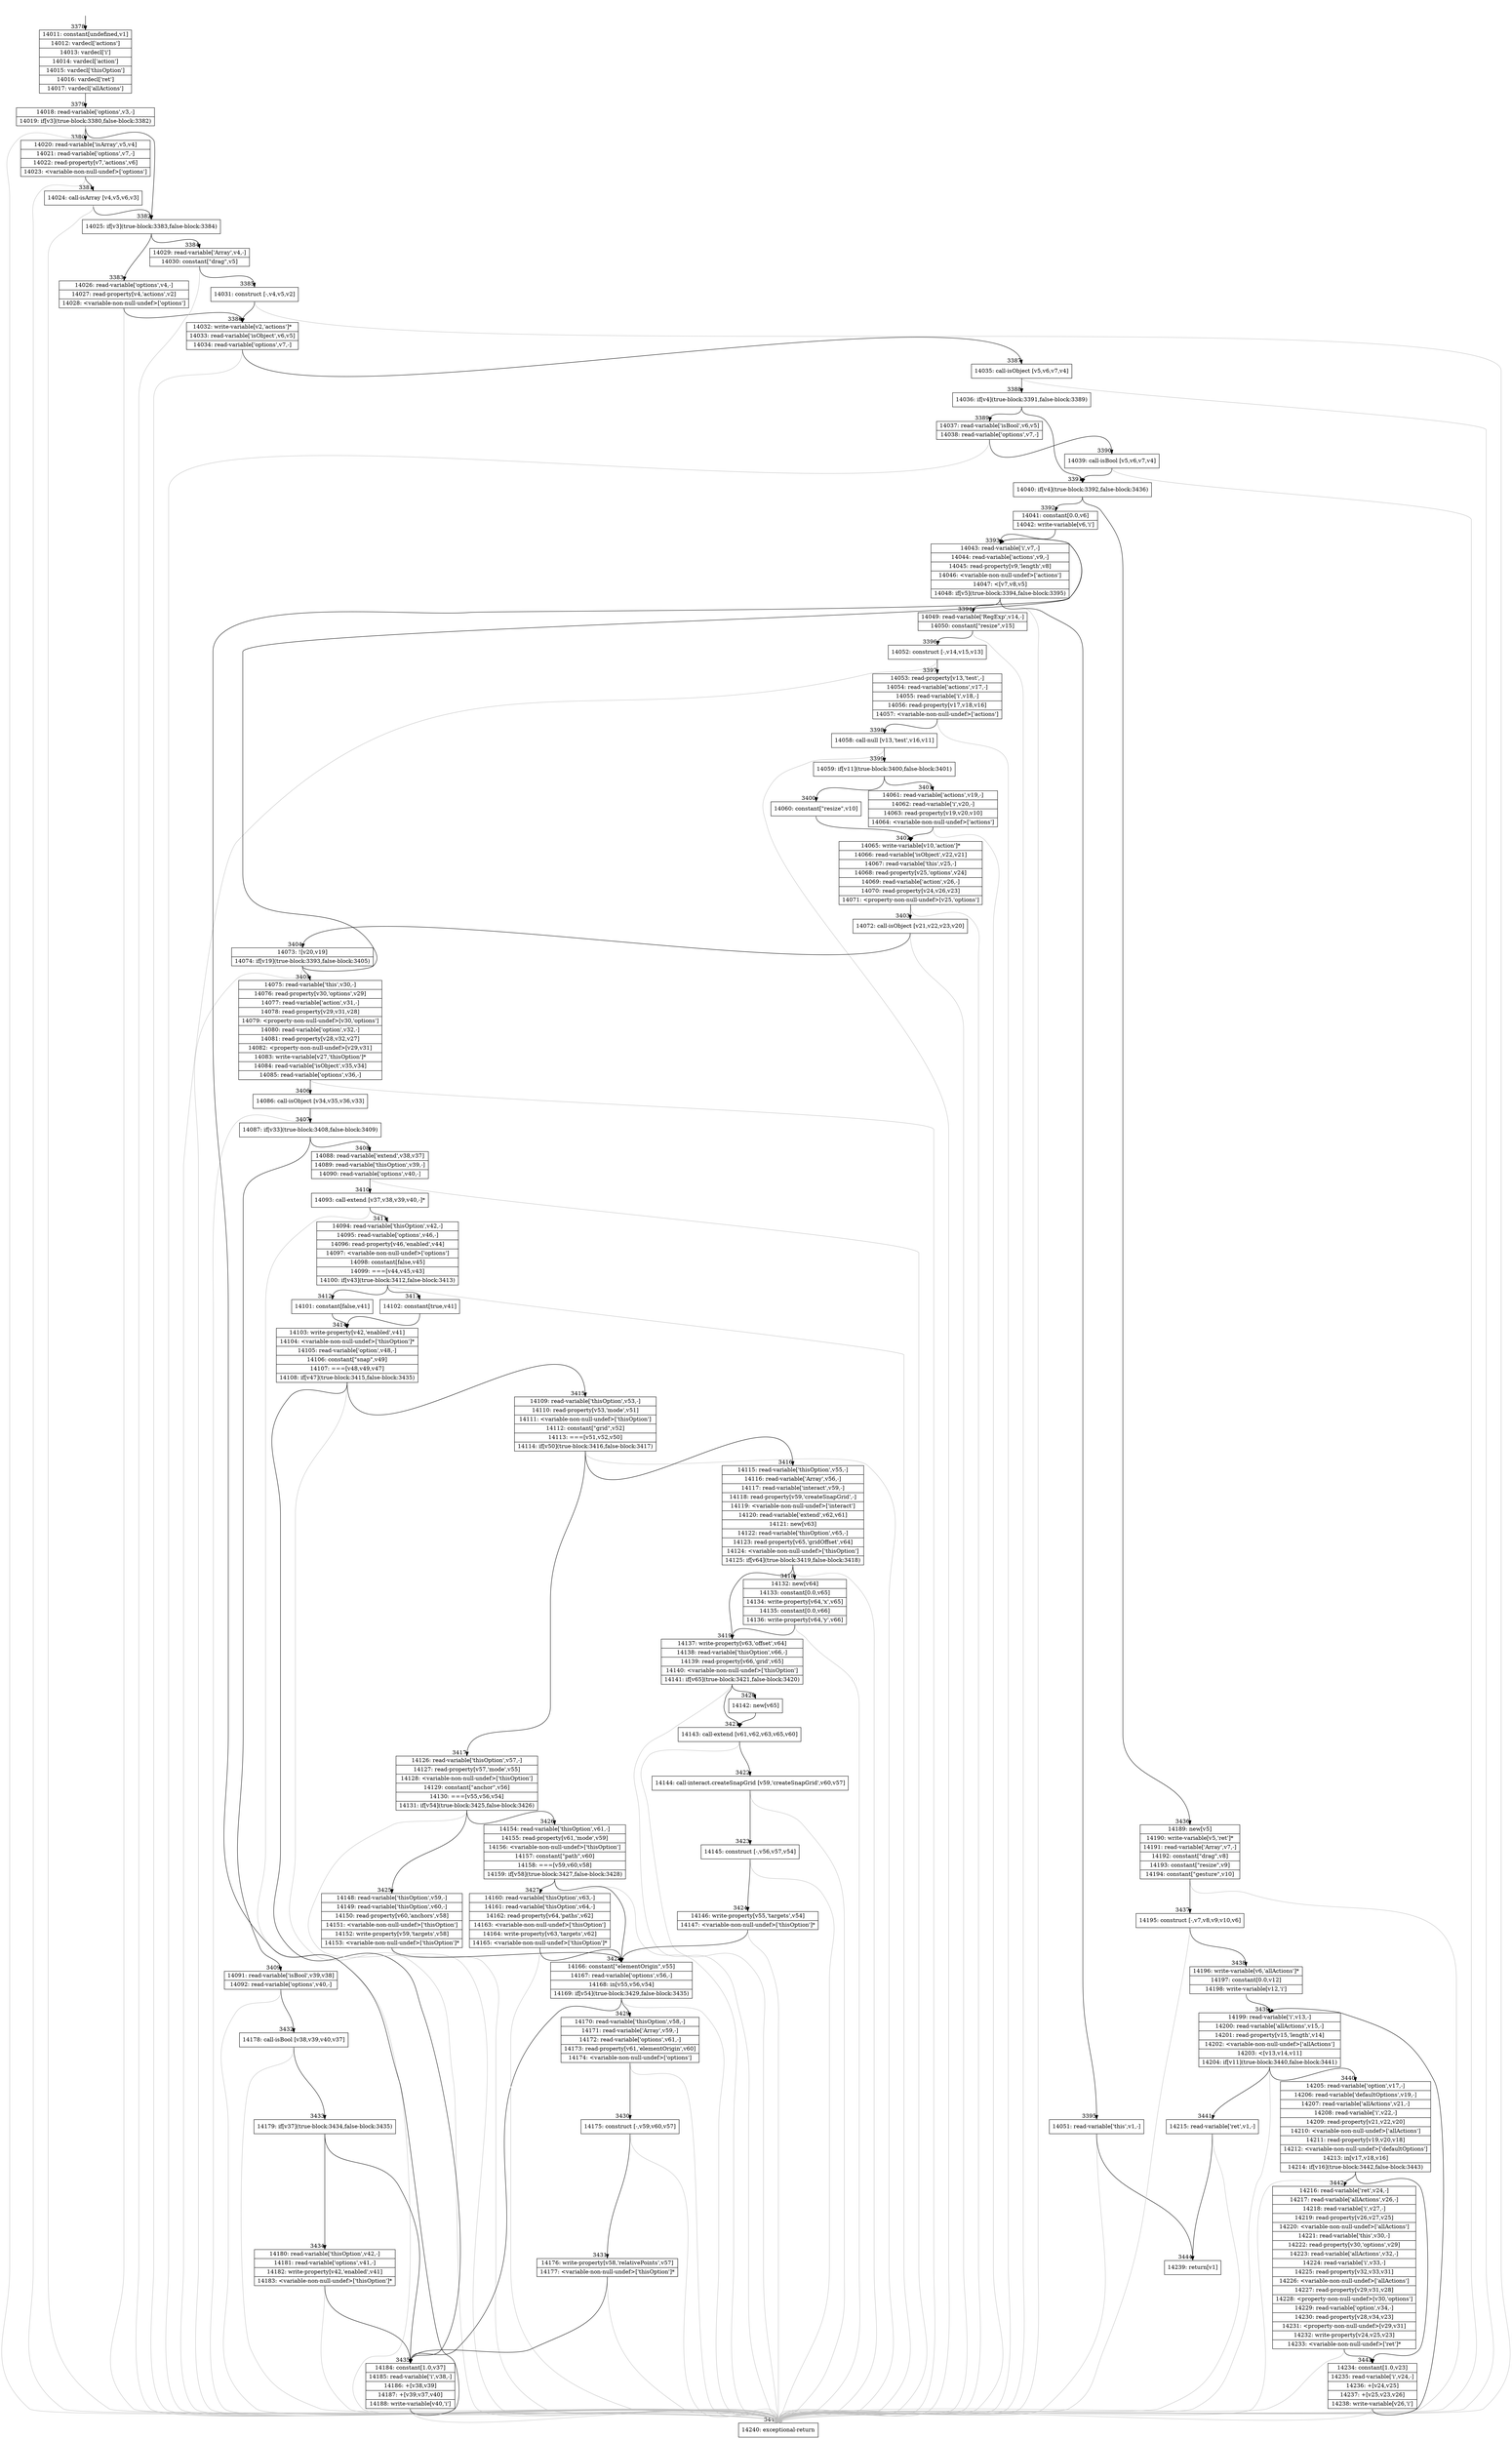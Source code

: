 digraph {
rankdir="TD"
BB_entry142[shape=none,label=""];
BB_entry142 -> BB3378 [tailport=s, headport=n, headlabel="    3378"]
BB3378 [shape=record label="{14011: constant[undefined,v1]|14012: vardecl['actions']|14013: vardecl['i']|14014: vardecl['action']|14015: vardecl['thisOption']|14016: vardecl['ret']|14017: vardecl['allActions']}" ] 
BB3378 -> BB3379 [tailport=s, headport=n, headlabel="      3379"]
BB3379 [shape=record label="{14018: read-variable['options',v3,-]|14019: if[v3](true-block:3380,false-block:3382)}" ] 
BB3379 -> BB3382 [tailport=s, headport=n, headlabel="      3382"]
BB3379 -> BB3380 [tailport=s, headport=n, headlabel="      3380"]
BB3379 -> BB3445 [tailport=s, headport=n, color=gray, headlabel="      3445"]
BB3380 [shape=record label="{14020: read-variable['isArray',v5,v4]|14021: read-variable['options',v7,-]|14022: read-property[v7,'actions',v6]|14023: \<variable-non-null-undef\>['options']}" ] 
BB3380 -> BB3381 [tailport=s, headport=n, headlabel="      3381"]
BB3380 -> BB3445 [tailport=s, headport=n, color=gray]
BB3381 [shape=record label="{14024: call-isArray [v4,v5,v6,v3]}" ] 
BB3381 -> BB3382 [tailport=s, headport=n]
BB3381 -> BB3445 [tailport=s, headport=n, color=gray]
BB3382 [shape=record label="{14025: if[v3](true-block:3383,false-block:3384)}" ] 
BB3382 -> BB3383 [tailport=s, headport=n, headlabel="      3383"]
BB3382 -> BB3384 [tailport=s, headport=n, headlabel="      3384"]
BB3383 [shape=record label="{14026: read-variable['options',v4,-]|14027: read-property[v4,'actions',v2]|14028: \<variable-non-null-undef\>['options']}" ] 
BB3383 -> BB3386 [tailport=s, headport=n, headlabel="      3386"]
BB3383 -> BB3445 [tailport=s, headport=n, color=gray]
BB3384 [shape=record label="{14029: read-variable['Array',v4,-]|14030: constant[\"drag\",v5]}" ] 
BB3384 -> BB3385 [tailport=s, headport=n, headlabel="      3385"]
BB3384 -> BB3445 [tailport=s, headport=n, color=gray]
BB3385 [shape=record label="{14031: construct [-,v4,v5,v2]}" ] 
BB3385 -> BB3386 [tailport=s, headport=n]
BB3385 -> BB3445 [tailport=s, headport=n, color=gray]
BB3386 [shape=record label="{14032: write-variable[v2,'actions']*|14033: read-variable['isObject',v6,v5]|14034: read-variable['options',v7,-]}" ] 
BB3386 -> BB3387 [tailport=s, headport=n, headlabel="      3387"]
BB3386 -> BB3445 [tailport=s, headport=n, color=gray]
BB3387 [shape=record label="{14035: call-isObject [v5,v6,v7,v4]}" ] 
BB3387 -> BB3388 [tailport=s, headport=n, headlabel="      3388"]
BB3387 -> BB3445 [tailport=s, headport=n, color=gray]
BB3388 [shape=record label="{14036: if[v4](true-block:3391,false-block:3389)}" ] 
BB3388 -> BB3391 [tailport=s, headport=n, headlabel="      3391"]
BB3388 -> BB3389 [tailport=s, headport=n, headlabel="      3389"]
BB3389 [shape=record label="{14037: read-variable['isBool',v6,v5]|14038: read-variable['options',v7,-]}" ] 
BB3389 -> BB3390 [tailport=s, headport=n, headlabel="      3390"]
BB3389 -> BB3445 [tailport=s, headport=n, color=gray]
BB3390 [shape=record label="{14039: call-isBool [v5,v6,v7,v4]}" ] 
BB3390 -> BB3391 [tailport=s, headport=n]
BB3390 -> BB3445 [tailport=s, headport=n, color=gray]
BB3391 [shape=record label="{14040: if[v4](true-block:3392,false-block:3436)}" ] 
BB3391 -> BB3392 [tailport=s, headport=n, headlabel="      3392"]
BB3391 -> BB3436 [tailport=s, headport=n, headlabel="      3436"]
BB3392 [shape=record label="{14041: constant[0.0,v6]|14042: write-variable[v6,'i']}" ] 
BB3392 -> BB3393 [tailport=s, headport=n, headlabel="      3393"]
BB3393 [shape=record label="{14043: read-variable['i',v7,-]|14044: read-variable['actions',v9,-]|14045: read-property[v9,'length',v8]|14046: \<variable-non-null-undef\>['actions']|14047: \<[v7,v8,v5]|14048: if[v5](true-block:3394,false-block:3395)}" ] 
BB3393 -> BB3394 [tailport=s, headport=n, headlabel="      3394"]
BB3393 -> BB3395 [tailport=s, headport=n, headlabel="      3395"]
BB3393 -> BB3445 [tailport=s, headport=n, color=gray]
BB3394 [shape=record label="{14049: read-variable['RegExp',v14,-]|14050: constant[\"resize\",v15]}" ] 
BB3394 -> BB3396 [tailport=s, headport=n, headlabel="      3396"]
BB3394 -> BB3445 [tailport=s, headport=n, color=gray]
BB3395 [shape=record label="{14051: read-variable['this',v1,-]}" ] 
BB3395 -> BB3444 [tailport=s, headport=n, headlabel="      3444"]
BB3395 -> BB3445 [tailport=s, headport=n, color=gray]
BB3396 [shape=record label="{14052: construct [-,v14,v15,v13]}" ] 
BB3396 -> BB3397 [tailport=s, headport=n, headlabel="      3397"]
BB3396 -> BB3445 [tailport=s, headport=n, color=gray]
BB3397 [shape=record label="{14053: read-property[v13,'test',-]|14054: read-variable['actions',v17,-]|14055: read-variable['i',v18,-]|14056: read-property[v17,v18,v16]|14057: \<variable-non-null-undef\>['actions']}" ] 
BB3397 -> BB3398 [tailport=s, headport=n, headlabel="      3398"]
BB3397 -> BB3445 [tailport=s, headport=n, color=gray]
BB3398 [shape=record label="{14058: call-null [v13,'test',v16,v11]}" ] 
BB3398 -> BB3399 [tailport=s, headport=n, headlabel="      3399"]
BB3398 -> BB3445 [tailport=s, headport=n, color=gray]
BB3399 [shape=record label="{14059: if[v11](true-block:3400,false-block:3401)}" ] 
BB3399 -> BB3400 [tailport=s, headport=n, headlabel="      3400"]
BB3399 -> BB3401 [tailport=s, headport=n, headlabel="      3401"]
BB3400 [shape=record label="{14060: constant[\"resize\",v10]}" ] 
BB3400 -> BB3402 [tailport=s, headport=n, headlabel="      3402"]
BB3401 [shape=record label="{14061: read-variable['actions',v19,-]|14062: read-variable['i',v20,-]|14063: read-property[v19,v20,v10]|14064: \<variable-non-null-undef\>['actions']}" ] 
BB3401 -> BB3402 [tailport=s, headport=n]
BB3401 -> BB3445 [tailport=s, headport=n, color=gray]
BB3402 [shape=record label="{14065: write-variable[v10,'action']*|14066: read-variable['isObject',v22,v21]|14067: read-variable['this',v25,-]|14068: read-property[v25,'options',v24]|14069: read-variable['action',v26,-]|14070: read-property[v24,v26,v23]|14071: \<property-non-null-undef\>[v25,'options']}" ] 
BB3402 -> BB3403 [tailport=s, headport=n, headlabel="      3403"]
BB3402 -> BB3445 [tailport=s, headport=n, color=gray]
BB3403 [shape=record label="{14072: call-isObject [v21,v22,v23,v20]}" ] 
BB3403 -> BB3404 [tailport=s, headport=n, headlabel="      3404"]
BB3403 -> BB3445 [tailport=s, headport=n, color=gray]
BB3404 [shape=record label="{14073: ![v20,v19]|14074: if[v19](true-block:3393,false-block:3405)}" ] 
BB3404 -> BB3393 [tailport=s, headport=n]
BB3404 -> BB3405 [tailport=s, headport=n, headlabel="      3405"]
BB3404 -> BB3445 [tailport=s, headport=n, color=gray]
BB3405 [shape=record label="{14075: read-variable['this',v30,-]|14076: read-property[v30,'options',v29]|14077: read-variable['action',v31,-]|14078: read-property[v29,v31,v28]|14079: \<property-non-null-undef\>[v30,'options']|14080: read-variable['option',v32,-]|14081: read-property[v28,v32,v27]|14082: \<property-non-null-undef\>[v29,v31]|14083: write-variable[v27,'thisOption']*|14084: read-variable['isObject',v35,v34]|14085: read-variable['options',v36,-]}" ] 
BB3405 -> BB3406 [tailport=s, headport=n, headlabel="      3406"]
BB3405 -> BB3445 [tailport=s, headport=n, color=gray]
BB3406 [shape=record label="{14086: call-isObject [v34,v35,v36,v33]}" ] 
BB3406 -> BB3407 [tailport=s, headport=n, headlabel="      3407"]
BB3406 -> BB3445 [tailport=s, headport=n, color=gray]
BB3407 [shape=record label="{14087: if[v33](true-block:3408,false-block:3409)}" ] 
BB3407 -> BB3408 [tailport=s, headport=n, headlabel="      3408"]
BB3407 -> BB3409 [tailport=s, headport=n, headlabel="      3409"]
BB3408 [shape=record label="{14088: read-variable['extend',v38,v37]|14089: read-variable['thisOption',v39,-]|14090: read-variable['options',v40,-]}" ] 
BB3408 -> BB3410 [tailport=s, headport=n, headlabel="      3410"]
BB3408 -> BB3445 [tailport=s, headport=n, color=gray]
BB3409 [shape=record label="{14091: read-variable['isBool',v39,v38]|14092: read-variable['options',v40,-]}" ] 
BB3409 -> BB3432 [tailport=s, headport=n, headlabel="      3432"]
BB3409 -> BB3445 [tailport=s, headport=n, color=gray]
BB3410 [shape=record label="{14093: call-extend [v37,v38,v39,v40,-]*}" ] 
BB3410 -> BB3411 [tailport=s, headport=n, headlabel="      3411"]
BB3410 -> BB3445 [tailport=s, headport=n, color=gray]
BB3411 [shape=record label="{14094: read-variable['thisOption',v42,-]|14095: read-variable['options',v46,-]|14096: read-property[v46,'enabled',v44]|14097: \<variable-non-null-undef\>['options']|14098: constant[false,v45]|14099: ===[v44,v45,v43]|14100: if[v43](true-block:3412,false-block:3413)}" ] 
BB3411 -> BB3412 [tailport=s, headport=n, headlabel="      3412"]
BB3411 -> BB3413 [tailport=s, headport=n, headlabel="      3413"]
BB3411 -> BB3445 [tailport=s, headport=n, color=gray]
BB3412 [shape=record label="{14101: constant[false,v41]}" ] 
BB3412 -> BB3414 [tailport=s, headport=n, headlabel="      3414"]
BB3413 [shape=record label="{14102: constant[true,v41]}" ] 
BB3413 -> BB3414 [tailport=s, headport=n]
BB3414 [shape=record label="{14103: write-property[v42,'enabled',v41]|14104: \<variable-non-null-undef\>['thisOption']*|14105: read-variable['option',v48,-]|14106: constant[\"snap\",v49]|14107: ===[v48,v49,v47]|14108: if[v47](true-block:3415,false-block:3435)}" ] 
BB3414 -> BB3415 [tailport=s, headport=n, headlabel="      3415"]
BB3414 -> BB3435 [tailport=s, headport=n, headlabel="      3435"]
BB3414 -> BB3445 [tailport=s, headport=n, color=gray]
BB3415 [shape=record label="{14109: read-variable['thisOption',v53,-]|14110: read-property[v53,'mode',v51]|14111: \<variable-non-null-undef\>['thisOption']|14112: constant[\"grid\",v52]|14113: ===[v51,v52,v50]|14114: if[v50](true-block:3416,false-block:3417)}" ] 
BB3415 -> BB3416 [tailport=s, headport=n, headlabel="      3416"]
BB3415 -> BB3417 [tailport=s, headport=n, headlabel="      3417"]
BB3415 -> BB3445 [tailport=s, headport=n, color=gray]
BB3416 [shape=record label="{14115: read-variable['thisOption',v55,-]|14116: read-variable['Array',v56,-]|14117: read-variable['interact',v59,-]|14118: read-property[v59,'createSnapGrid',-]|14119: \<variable-non-null-undef\>['interact']|14120: read-variable['extend',v62,v61]|14121: new[v63]|14122: read-variable['thisOption',v65,-]|14123: read-property[v65,'gridOffset',v64]|14124: \<variable-non-null-undef\>['thisOption']|14125: if[v64](true-block:3419,false-block:3418)}" ] 
BB3416 -> BB3419 [tailport=s, headport=n, headlabel="      3419"]
BB3416 -> BB3418 [tailport=s, headport=n, headlabel="      3418"]
BB3416 -> BB3445 [tailport=s, headport=n, color=gray]
BB3417 [shape=record label="{14126: read-variable['thisOption',v57,-]|14127: read-property[v57,'mode',v55]|14128: \<variable-non-null-undef\>['thisOption']|14129: constant[\"anchor\",v56]|14130: ===[v55,v56,v54]|14131: if[v54](true-block:3425,false-block:3426)}" ] 
BB3417 -> BB3425 [tailport=s, headport=n, headlabel="      3425"]
BB3417 -> BB3426 [tailport=s, headport=n, headlabel="      3426"]
BB3417 -> BB3445 [tailport=s, headport=n, color=gray]
BB3418 [shape=record label="{14132: new[v64]|14133: constant[0.0,v65]|14134: write-property[v64,'x',v65]|14135: constant[0.0,v66]|14136: write-property[v64,'y',v66]}" ] 
BB3418 -> BB3419 [tailport=s, headport=n]
BB3418 -> BB3445 [tailport=s, headport=n, color=gray]
BB3419 [shape=record label="{14137: write-property[v63,'offset',v64]|14138: read-variable['thisOption',v66,-]|14139: read-property[v66,'grid',v65]|14140: \<variable-non-null-undef\>['thisOption']|14141: if[v65](true-block:3421,false-block:3420)}" ] 
BB3419 -> BB3421 [tailport=s, headport=n, headlabel="      3421"]
BB3419 -> BB3420 [tailport=s, headport=n, headlabel="      3420"]
BB3419 -> BB3445 [tailport=s, headport=n, color=gray]
BB3420 [shape=record label="{14142: new[v65]}" ] 
BB3420 -> BB3421 [tailport=s, headport=n]
BB3421 [shape=record label="{14143: call-extend [v61,v62,v63,v65,v60]}" ] 
BB3421 -> BB3422 [tailport=s, headport=n, headlabel="      3422"]
BB3421 -> BB3445 [tailport=s, headport=n, color=gray]
BB3422 [shape=record label="{14144: call-interact.createSnapGrid [v59,'createSnapGrid',v60,v57]}" ] 
BB3422 -> BB3423 [tailport=s, headport=n, headlabel="      3423"]
BB3422 -> BB3445 [tailport=s, headport=n, color=gray]
BB3423 [shape=record label="{14145: construct [-,v56,v57,v54]}" ] 
BB3423 -> BB3424 [tailport=s, headport=n, headlabel="      3424"]
BB3423 -> BB3445 [tailport=s, headport=n, color=gray]
BB3424 [shape=record label="{14146: write-property[v55,'targets',v54]|14147: \<variable-non-null-undef\>['thisOption']*}" ] 
BB3424 -> BB3428 [tailport=s, headport=n, headlabel="      3428"]
BB3424 -> BB3445 [tailport=s, headport=n, color=gray]
BB3425 [shape=record label="{14148: read-variable['thisOption',v59,-]|14149: read-variable['thisOption',v60,-]|14150: read-property[v60,'anchors',v58]|14151: \<variable-non-null-undef\>['thisOption']|14152: write-property[v59,'targets',v58]|14153: \<variable-non-null-undef\>['thisOption']*}" ] 
BB3425 -> BB3428 [tailport=s, headport=n]
BB3425 -> BB3445 [tailport=s, headport=n, color=gray]
BB3426 [shape=record label="{14154: read-variable['thisOption',v61,-]|14155: read-property[v61,'mode',v59]|14156: \<variable-non-null-undef\>['thisOption']|14157: constant[\"path\",v60]|14158: ===[v59,v60,v58]|14159: if[v58](true-block:3427,false-block:3428)}" ] 
BB3426 -> BB3427 [tailport=s, headport=n, headlabel="      3427"]
BB3426 -> BB3428 [tailport=s, headport=n]
BB3426 -> BB3445 [tailport=s, headport=n, color=gray]
BB3427 [shape=record label="{14160: read-variable['thisOption',v63,-]|14161: read-variable['thisOption',v64,-]|14162: read-property[v64,'paths',v62]|14163: \<variable-non-null-undef\>['thisOption']|14164: write-property[v63,'targets',v62]|14165: \<variable-non-null-undef\>['thisOption']*}" ] 
BB3427 -> BB3428 [tailport=s, headport=n]
BB3427 -> BB3445 [tailport=s, headport=n, color=gray]
BB3428 [shape=record label="{14166: constant[\"elementOrigin\",v55]|14167: read-variable['options',v56,-]|14168: in[v55,v56,v54]|14169: if[v54](true-block:3429,false-block:3435)}" ] 
BB3428 -> BB3429 [tailport=s, headport=n, headlabel="      3429"]
BB3428 -> BB3435 [tailport=s, headport=n]
BB3428 -> BB3445 [tailport=s, headport=n, color=gray]
BB3429 [shape=record label="{14170: read-variable['thisOption',v58,-]|14171: read-variable['Array',v59,-]|14172: read-variable['options',v61,-]|14173: read-property[v61,'elementOrigin',v60]|14174: \<variable-non-null-undef\>['options']}" ] 
BB3429 -> BB3430 [tailport=s, headport=n, headlabel="      3430"]
BB3429 -> BB3445 [tailport=s, headport=n, color=gray]
BB3430 [shape=record label="{14175: construct [-,v59,v60,v57]}" ] 
BB3430 -> BB3431 [tailport=s, headport=n, headlabel="      3431"]
BB3430 -> BB3445 [tailport=s, headport=n, color=gray]
BB3431 [shape=record label="{14176: write-property[v58,'relativePoints',v57]|14177: \<variable-non-null-undef\>['thisOption']*}" ] 
BB3431 -> BB3435 [tailport=s, headport=n]
BB3431 -> BB3445 [tailport=s, headport=n, color=gray]
BB3432 [shape=record label="{14178: call-isBool [v38,v39,v40,v37]}" ] 
BB3432 -> BB3433 [tailport=s, headport=n, headlabel="      3433"]
BB3432 -> BB3445 [tailport=s, headport=n, color=gray]
BB3433 [shape=record label="{14179: if[v37](true-block:3434,false-block:3435)}" ] 
BB3433 -> BB3434 [tailport=s, headport=n, headlabel="      3434"]
BB3433 -> BB3435 [tailport=s, headport=n]
BB3434 [shape=record label="{14180: read-variable['thisOption',v42,-]|14181: read-variable['options',v41,-]|14182: write-property[v42,'enabled',v41]|14183: \<variable-non-null-undef\>['thisOption']*}" ] 
BB3434 -> BB3435 [tailport=s, headport=n]
BB3434 -> BB3445 [tailport=s, headport=n, color=gray]
BB3435 [shape=record label="{14184: constant[1.0,v37]|14185: read-variable['i',v38,-]|14186: +[v38,v39]|14187: +[v39,v37,v40]|14188: write-variable[v40,'i']}" ] 
BB3435 -> BB3393 [tailport=s, headport=n]
BB3435 -> BB3445 [tailport=s, headport=n, color=gray]
BB3436 [shape=record label="{14189: new[v5]|14190: write-variable[v5,'ret']*|14191: read-variable['Array',v7,-]|14192: constant[\"drag\",v8]|14193: constant[\"resize\",v9]|14194: constant[\"gesture\",v10]}" ] 
BB3436 -> BB3437 [tailport=s, headport=n, headlabel="      3437"]
BB3436 -> BB3445 [tailport=s, headport=n, color=gray]
BB3437 [shape=record label="{14195: construct [-,v7,v8,v9,v10,v6]}" ] 
BB3437 -> BB3438 [tailport=s, headport=n, headlabel="      3438"]
BB3437 -> BB3445 [tailport=s, headport=n, color=gray]
BB3438 [shape=record label="{14196: write-variable[v6,'allActions']*|14197: constant[0.0,v12]|14198: write-variable[v12,'i']}" ] 
BB3438 -> BB3439 [tailport=s, headport=n, headlabel="      3439"]
BB3439 [shape=record label="{14199: read-variable['i',v13,-]|14200: read-variable['allActions',v15,-]|14201: read-property[v15,'length',v14]|14202: \<variable-non-null-undef\>['allActions']|14203: \<[v13,v14,v11]|14204: if[v11](true-block:3440,false-block:3441)}" ] 
BB3439 -> BB3440 [tailport=s, headport=n, headlabel="      3440"]
BB3439 -> BB3441 [tailport=s, headport=n, headlabel="      3441"]
BB3439 -> BB3445 [tailport=s, headport=n, color=gray]
BB3440 [shape=record label="{14205: read-variable['option',v17,-]|14206: read-variable['defaultOptions',v19,-]|14207: read-variable['allActions',v21,-]|14208: read-variable['i',v22,-]|14209: read-property[v21,v22,v20]|14210: \<variable-non-null-undef\>['allActions']|14211: read-property[v19,v20,v18]|14212: \<variable-non-null-undef\>['defaultOptions']|14213: in[v17,v18,v16]|14214: if[v16](true-block:3442,false-block:3443)}" ] 
BB3440 -> BB3442 [tailport=s, headport=n, headlabel="      3442"]
BB3440 -> BB3443 [tailport=s, headport=n, headlabel="      3443"]
BB3440 -> BB3445 [tailport=s, headport=n, color=gray]
BB3441 [shape=record label="{14215: read-variable['ret',v1,-]}" ] 
BB3441 -> BB3444 [tailport=s, headport=n]
BB3441 -> BB3445 [tailport=s, headport=n, color=gray]
BB3442 [shape=record label="{14216: read-variable['ret',v24,-]|14217: read-variable['allActions',v26,-]|14218: read-variable['i',v27,-]|14219: read-property[v26,v27,v25]|14220: \<variable-non-null-undef\>['allActions']|14221: read-variable['this',v30,-]|14222: read-property[v30,'options',v29]|14223: read-variable['allActions',v32,-]|14224: read-variable['i',v33,-]|14225: read-property[v32,v33,v31]|14226: \<variable-non-null-undef\>['allActions']|14227: read-property[v29,v31,v28]|14228: \<property-non-null-undef\>[v30,'options']|14229: read-variable['option',v34,-]|14230: read-property[v28,v34,v23]|14231: \<property-non-null-undef\>[v29,v31]|14232: write-property[v24,v25,v23]|14233: \<variable-non-null-undef\>['ret']*}" ] 
BB3442 -> BB3443 [tailport=s, headport=n]
BB3442 -> BB3445 [tailport=s, headport=n, color=gray]
BB3443 [shape=record label="{14234: constant[1.0,v23]|14235: read-variable['i',v24,-]|14236: +[v24,v25]|14237: +[v25,v23,v26]|14238: write-variable[v26,'i']}" ] 
BB3443 -> BB3439 [tailport=s, headport=n]
BB3443 -> BB3445 [tailport=s, headport=n, color=gray]
BB3444 [shape=record label="{14239: return[v1]}" ] 
BB3445 [shape=record label="{14240: exceptional-return}" ] 
//#$~ 4457
}
